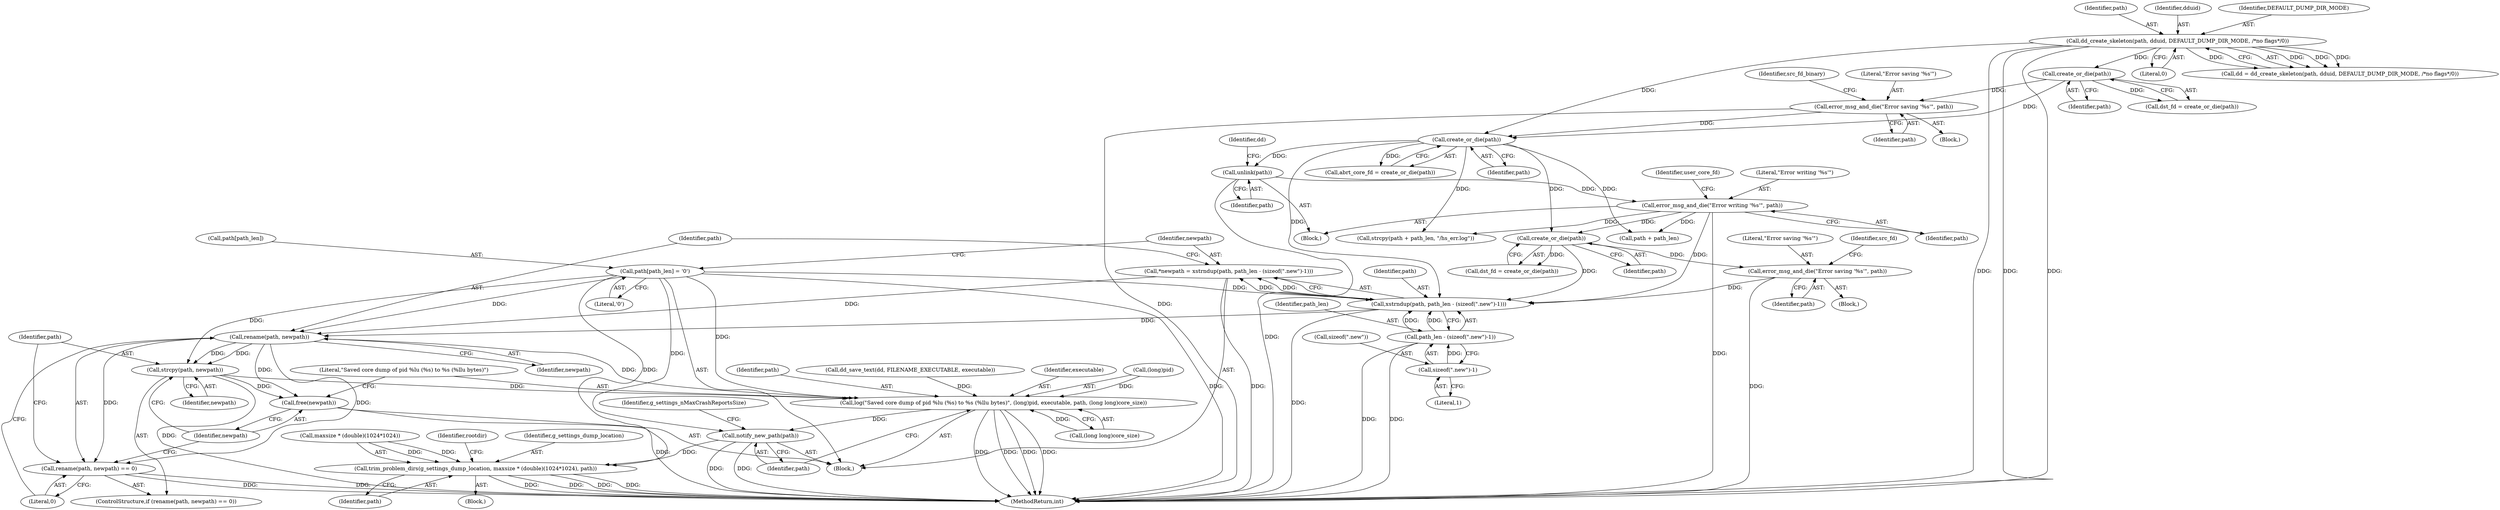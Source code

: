 digraph "0_abrt_8939398b82006ba1fec4ed491339fc075f43fc7c_1@pointer" {
"1001082" [label="(Call,*newpath = xstrndup(path, path_len - (sizeof(\".new\")-1)))"];
"1001084" [label="(Call,xstrndup(path, path_len - (sizeof(\".new\")-1)))"];
"1001046" [label="(Call,create_or_die(path))"];
"1000965" [label="(Call,error_msg_and_die(\"Error writing '%s'\", path))"];
"1000952" [label="(Call,unlink(path))"];
"1000927" [label="(Call,create_or_die(path))"];
"1000919" [label="(Call,error_msg_and_die(\"Error saving '%s'\", path))"];
"1000893" [label="(Call,create_or_die(path))"];
"1000652" [label="(Call,dd_create_skeleton(path, dduid, DEFAULT_DUMP_DIR_MODE, /*no flags*/0))"];
"1001076" [label="(Call,path[path_len] = '\0')"];
"1001067" [label="(Call,error_msg_and_die(\"Error saving '%s'\", path))"];
"1001086" [label="(Call,path_len - (sizeof(\".new\")-1))"];
"1001088" [label="(Call,sizeof(\".new\")-1)"];
"1001094" [label="(Call,rename(path, newpath))"];
"1001093" [label="(Call,rename(path, newpath) == 0)"];
"1001098" [label="(Call,strcpy(path, newpath))"];
"1001101" [label="(Call,free(newpath))"];
"1001103" [label="(Call,log(\"Saved core dump of pid %lu (%s) to %s (%llu bytes)\", (long)pid, executable, path, (long long)core_size))"];
"1001113" [label="(Call,notify_new_path(path))"];
"1001131" [label="(Call,trim_problem_dirs(g_settings_dump_location, maxsize * (double)(1024*1024), path))"];
"1001101" [label="(Call,free(newpath))"];
"1001044" [label="(Call,dst_fd = create_or_die(path))"];
"1001133" [label="(Call,maxsize * (double)(1024*1024))"];
"1000923" [label="(Identifier,src_fd_binary)"];
"1000927" [label="(Call,create_or_die(path))"];
"1001046" [label="(Call,create_or_die(path))"];
"1001083" [label="(Identifier,newpath)"];
"1000653" [label="(Identifier,path)"];
"1000654" [label="(Identifier,dduid)"];
"1001098" [label="(Call,strcpy(path, newpath))"];
"1001092" [label="(ControlStructure,if (rename(path, newpath) == 0))"];
"1000920" [label="(Literal,\"Error saving '%s'\")"];
"1001091" [label="(Literal,1)"];
"1001099" [label="(Identifier,path)"];
"1000891" [label="(Call,dst_fd = create_or_die(path))"];
"1001131" [label="(Call,trim_problem_dirs(g_settings_dump_location, maxsize * (double)(1024*1024), path))"];
"1001071" [label="(Identifier,src_fd)"];
"1001140" [label="(Identifier,path)"];
"1001080" [label="(Literal,'\0')"];
"1000965" [label="(Call,error_msg_and_die(\"Error writing '%s'\", path))"];
"1001068" [label="(Literal,\"Error saving '%s'\")"];
"1000919" [label="(Call,error_msg_and_die(\"Error saving '%s'\", path))"];
"1001102" [label="(Identifier,newpath)"];
"1001086" [label="(Call,path_len - (sizeof(\".new\")-1))"];
"1001114" [label="(Identifier,path)"];
"1001100" [label="(Identifier,newpath)"];
"1000656" [label="(Literal,0)"];
"1000894" [label="(Identifier,path)"];
"1001104" [label="(Literal,\"Saved core dump of pid %lu (%s) to %s (%llu bytes)\")"];
"1001109" [label="(Identifier,path)"];
"1001142" [label="(Identifier,rootdir)"];
"1000800" [label="(Call,dd_save_text(dd, FILENAME_EXECUTABLE, executable))"];
"1001077" [label="(Call,path[path_len])"];
"1000928" [label="(Identifier,path)"];
"1000953" [label="(Identifier,path)"];
"1000650" [label="(Call,dd = dd_create_skeleton(path, dduid, DEFAULT_DUMP_DIR_MODE, /*no flags*/0))"];
"1001085" [label="(Identifier,path)"];
"1001067" [label="(Call,error_msg_and_die(\"Error saving '%s'\", path))"];
"1000955" [label="(Identifier,dd)"];
"1001038" [label="(Call,strcpy(path + path_len, \"/hs_err.log\"))"];
"1000952" [label="(Call,unlink(path))"];
"1001082" [label="(Call,*newpath = xstrndup(path, path_len - (sizeof(\".new\")-1)))"];
"1001089" [label="(Call,sizeof(\".new\"))"];
"1000652" [label="(Call,dd_create_skeleton(path, dduid, DEFAULT_DUMP_DIR_MODE, /*no flags*/0))"];
"1001097" [label="(Literal,0)"];
"1001117" [label="(Identifier,g_settings_nMaxCrashReportsSize)"];
"1001119" [label="(Block,)"];
"1001088" [label="(Call,sizeof(\".new\")-1)"];
"1001084" [label="(Call,xstrndup(path, path_len - (sizeof(\".new\")-1)))"];
"1000967" [label="(Identifier,path)"];
"1001103" [label="(Call,log(\"Saved core dump of pid %lu (%s) to %s (%llu bytes)\", (long)pid, executable, path, (long long)core_size))"];
"1001064" [label="(Block,)"];
"1001047" [label="(Identifier,path)"];
"1001094" [label="(Call,rename(path, newpath))"];
"1001039" [label="(Call,path + path_len)"];
"1001108" [label="(Identifier,executable)"];
"1001087" [label="(Identifier,path_len)"];
"1001095" [label="(Identifier,path)"];
"1000655" [label="(Identifier,DEFAULT_DUMP_DIR_MODE)"];
"1001069" [label="(Identifier,path)"];
"1001093" [label="(Call,rename(path, newpath) == 0)"];
"1000971" [label="(Identifier,user_core_fd)"];
"1001076" [label="(Call,path[path_len] = '\0')"];
"1000916" [label="(Block,)"];
"1001132" [label="(Identifier,g_settings_dump_location)"];
"1001237" [label="(MethodReturn,int)"];
"1000925" [label="(Call,abrt_core_fd = create_or_die(path))"];
"1000893" [label="(Call,create_or_die(path))"];
"1000921" [label="(Identifier,path)"];
"1001096" [label="(Identifier,newpath)"];
"1000659" [label="(Block,)"];
"1001113" [label="(Call,notify_new_path(path))"];
"1001110" [label="(Call,(long long)core_size)"];
"1000951" [label="(Block,)"];
"1001105" [label="(Call,(long)pid)"];
"1000966" [label="(Literal,\"Error writing '%s'\")"];
"1001082" -> "1000659"  [label="AST: "];
"1001082" -> "1001084"  [label="CFG: "];
"1001083" -> "1001082"  [label="AST: "];
"1001084" -> "1001082"  [label="AST: "];
"1001095" -> "1001082"  [label="CFG: "];
"1001082" -> "1001237"  [label="DDG: "];
"1001084" -> "1001082"  [label="DDG: "];
"1001084" -> "1001082"  [label="DDG: "];
"1001082" -> "1001094"  [label="DDG: "];
"1001084" -> "1001086"  [label="CFG: "];
"1001085" -> "1001084"  [label="AST: "];
"1001086" -> "1001084"  [label="AST: "];
"1001084" -> "1001237"  [label="DDG: "];
"1001046" -> "1001084"  [label="DDG: "];
"1000965" -> "1001084"  [label="DDG: "];
"1001076" -> "1001084"  [label="DDG: "];
"1001067" -> "1001084"  [label="DDG: "];
"1000927" -> "1001084"  [label="DDG: "];
"1001086" -> "1001084"  [label="DDG: "];
"1001086" -> "1001084"  [label="DDG: "];
"1001084" -> "1001094"  [label="DDG: "];
"1001046" -> "1001044"  [label="AST: "];
"1001046" -> "1001047"  [label="CFG: "];
"1001047" -> "1001046"  [label="AST: "];
"1001044" -> "1001046"  [label="CFG: "];
"1001046" -> "1001044"  [label="DDG: "];
"1000965" -> "1001046"  [label="DDG: "];
"1000927" -> "1001046"  [label="DDG: "];
"1001046" -> "1001067"  [label="DDG: "];
"1000965" -> "1000951"  [label="AST: "];
"1000965" -> "1000967"  [label="CFG: "];
"1000966" -> "1000965"  [label="AST: "];
"1000967" -> "1000965"  [label="AST: "];
"1000971" -> "1000965"  [label="CFG: "];
"1000965" -> "1001237"  [label="DDG: "];
"1000952" -> "1000965"  [label="DDG: "];
"1000965" -> "1001038"  [label="DDG: "];
"1000965" -> "1001039"  [label="DDG: "];
"1000952" -> "1000951"  [label="AST: "];
"1000952" -> "1000953"  [label="CFG: "];
"1000953" -> "1000952"  [label="AST: "];
"1000955" -> "1000952"  [label="CFG: "];
"1000952" -> "1001237"  [label="DDG: "];
"1000927" -> "1000952"  [label="DDG: "];
"1000927" -> "1000925"  [label="AST: "];
"1000927" -> "1000928"  [label="CFG: "];
"1000928" -> "1000927"  [label="AST: "];
"1000925" -> "1000927"  [label="CFG: "];
"1000927" -> "1000925"  [label="DDG: "];
"1000919" -> "1000927"  [label="DDG: "];
"1000893" -> "1000927"  [label="DDG: "];
"1000652" -> "1000927"  [label="DDG: "];
"1000927" -> "1001038"  [label="DDG: "];
"1000927" -> "1001039"  [label="DDG: "];
"1000919" -> "1000916"  [label="AST: "];
"1000919" -> "1000921"  [label="CFG: "];
"1000920" -> "1000919"  [label="AST: "];
"1000921" -> "1000919"  [label="AST: "];
"1000923" -> "1000919"  [label="CFG: "];
"1000919" -> "1001237"  [label="DDG: "];
"1000893" -> "1000919"  [label="DDG: "];
"1000893" -> "1000891"  [label="AST: "];
"1000893" -> "1000894"  [label="CFG: "];
"1000894" -> "1000893"  [label="AST: "];
"1000891" -> "1000893"  [label="CFG: "];
"1000893" -> "1000891"  [label="DDG: "];
"1000652" -> "1000893"  [label="DDG: "];
"1000652" -> "1000650"  [label="AST: "];
"1000652" -> "1000656"  [label="CFG: "];
"1000653" -> "1000652"  [label="AST: "];
"1000654" -> "1000652"  [label="AST: "];
"1000655" -> "1000652"  [label="AST: "];
"1000656" -> "1000652"  [label="AST: "];
"1000650" -> "1000652"  [label="CFG: "];
"1000652" -> "1001237"  [label="DDG: "];
"1000652" -> "1001237"  [label="DDG: "];
"1000652" -> "1001237"  [label="DDG: "];
"1000652" -> "1000650"  [label="DDG: "];
"1000652" -> "1000650"  [label="DDG: "];
"1000652" -> "1000650"  [label="DDG: "];
"1000652" -> "1000650"  [label="DDG: "];
"1001076" -> "1000659"  [label="AST: "];
"1001076" -> "1001080"  [label="CFG: "];
"1001077" -> "1001076"  [label="AST: "];
"1001080" -> "1001076"  [label="AST: "];
"1001083" -> "1001076"  [label="CFG: "];
"1001076" -> "1001237"  [label="DDG: "];
"1001076" -> "1001094"  [label="DDG: "];
"1001076" -> "1001098"  [label="DDG: "];
"1001076" -> "1001103"  [label="DDG: "];
"1001076" -> "1001113"  [label="DDG: "];
"1001076" -> "1001131"  [label="DDG: "];
"1001067" -> "1001064"  [label="AST: "];
"1001067" -> "1001069"  [label="CFG: "];
"1001068" -> "1001067"  [label="AST: "];
"1001069" -> "1001067"  [label="AST: "];
"1001071" -> "1001067"  [label="CFG: "];
"1001067" -> "1001237"  [label="DDG: "];
"1001086" -> "1001088"  [label="CFG: "];
"1001087" -> "1001086"  [label="AST: "];
"1001088" -> "1001086"  [label="AST: "];
"1001086" -> "1001237"  [label="DDG: "];
"1001086" -> "1001237"  [label="DDG: "];
"1001088" -> "1001086"  [label="DDG: "];
"1001088" -> "1001091"  [label="CFG: "];
"1001089" -> "1001088"  [label="AST: "];
"1001091" -> "1001088"  [label="AST: "];
"1001094" -> "1001093"  [label="AST: "];
"1001094" -> "1001096"  [label="CFG: "];
"1001095" -> "1001094"  [label="AST: "];
"1001096" -> "1001094"  [label="AST: "];
"1001097" -> "1001094"  [label="CFG: "];
"1001094" -> "1001093"  [label="DDG: "];
"1001094" -> "1001093"  [label="DDG: "];
"1001094" -> "1001098"  [label="DDG: "];
"1001094" -> "1001098"  [label="DDG: "];
"1001094" -> "1001101"  [label="DDG: "];
"1001094" -> "1001103"  [label="DDG: "];
"1001093" -> "1001092"  [label="AST: "];
"1001093" -> "1001097"  [label="CFG: "];
"1001097" -> "1001093"  [label="AST: "];
"1001099" -> "1001093"  [label="CFG: "];
"1001102" -> "1001093"  [label="CFG: "];
"1001093" -> "1001237"  [label="DDG: "];
"1001093" -> "1001237"  [label="DDG: "];
"1001098" -> "1001092"  [label="AST: "];
"1001098" -> "1001100"  [label="CFG: "];
"1001099" -> "1001098"  [label="AST: "];
"1001100" -> "1001098"  [label="AST: "];
"1001102" -> "1001098"  [label="CFG: "];
"1001098" -> "1001237"  [label="DDG: "];
"1001098" -> "1001101"  [label="DDG: "];
"1001098" -> "1001103"  [label="DDG: "];
"1001101" -> "1000659"  [label="AST: "];
"1001101" -> "1001102"  [label="CFG: "];
"1001102" -> "1001101"  [label="AST: "];
"1001104" -> "1001101"  [label="CFG: "];
"1001101" -> "1001237"  [label="DDG: "];
"1001103" -> "1000659"  [label="AST: "];
"1001103" -> "1001110"  [label="CFG: "];
"1001104" -> "1001103"  [label="AST: "];
"1001105" -> "1001103"  [label="AST: "];
"1001108" -> "1001103"  [label="AST: "];
"1001109" -> "1001103"  [label="AST: "];
"1001110" -> "1001103"  [label="AST: "];
"1001114" -> "1001103"  [label="CFG: "];
"1001103" -> "1001237"  [label="DDG: "];
"1001103" -> "1001237"  [label="DDG: "];
"1001103" -> "1001237"  [label="DDG: "];
"1001103" -> "1001237"  [label="DDG: "];
"1001105" -> "1001103"  [label="DDG: "];
"1000800" -> "1001103"  [label="DDG: "];
"1001110" -> "1001103"  [label="DDG: "];
"1001103" -> "1001113"  [label="DDG: "];
"1001113" -> "1000659"  [label="AST: "];
"1001113" -> "1001114"  [label="CFG: "];
"1001114" -> "1001113"  [label="AST: "];
"1001117" -> "1001113"  [label="CFG: "];
"1001113" -> "1001237"  [label="DDG: "];
"1001113" -> "1001237"  [label="DDG: "];
"1001113" -> "1001131"  [label="DDG: "];
"1001131" -> "1001119"  [label="AST: "];
"1001131" -> "1001140"  [label="CFG: "];
"1001132" -> "1001131"  [label="AST: "];
"1001133" -> "1001131"  [label="AST: "];
"1001140" -> "1001131"  [label="AST: "];
"1001142" -> "1001131"  [label="CFG: "];
"1001131" -> "1001237"  [label="DDG: "];
"1001131" -> "1001237"  [label="DDG: "];
"1001131" -> "1001237"  [label="DDG: "];
"1001131" -> "1001237"  [label="DDG: "];
"1001133" -> "1001131"  [label="DDG: "];
"1001133" -> "1001131"  [label="DDG: "];
}
